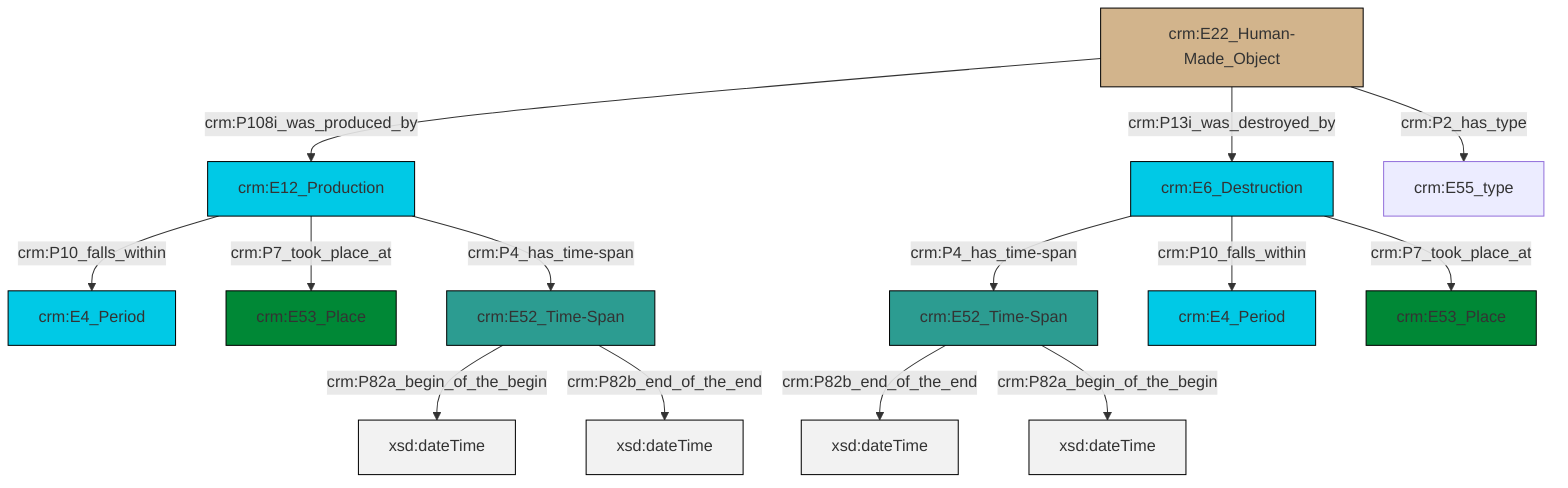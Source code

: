 graph TD
classDef Literal fill:#f2f2f2,stroke:#000000;
classDef CRM_Entity fill:#FFFFFF,stroke:#000000;
classDef Temporal_Entity fill:#00C9E6, stroke:#000000;
classDef Type fill:#E18312, stroke:#000000;
classDef Time-Span fill:#2C9C91, stroke:#000000;
classDef Appellation fill:#FFEB7F, stroke:#000000;
classDef Place fill:#008836, stroke:#000000;
classDef Persistent_Item fill:#B266B2, stroke:#000000;
classDef Conceptual_Object fill:#FFD700, stroke:#000000;
classDef Physical_Thing fill:#D2B48C, stroke:#000000;
classDef Actor fill:#f58aad, stroke:#000000;
classDef PC_Classes fill:#4ce600, stroke:#000000;
classDef Multi fill:#cccccc,stroke:#000000;

0["crm:E6_Destruction"]:::Temporal_Entity -->|crm:P4_has_time-span| 1["crm:E52_Time-Span"]:::Time-Span
2["crm:E52_Time-Span"]:::Time-Span -->|crm:P82a_begin_of_the_begin| 3[xsd:dateTime]:::Literal
2["crm:E52_Time-Span"]:::Time-Span -->|crm:P82b_end_of_the_end| 6[xsd:dateTime]:::Literal
0["crm:E6_Destruction"]:::Temporal_Entity -->|crm:P10_falls_within| 7["crm:E4_Period"]:::Temporal_Entity
8["crm:E12_Production"]:::Temporal_Entity -->|crm:P10_falls_within| 9["crm:E4_Period"]:::Temporal_Entity
0["crm:E6_Destruction"]:::Temporal_Entity -->|crm:P7_took_place_at| 12["crm:E53_Place"]:::Place
4["crm:E22_Human-Made_Object"]:::Physical_Thing -->|crm:P108i_was_produced_by| 8["crm:E12_Production"]:::Temporal_Entity
4["crm:E22_Human-Made_Object"]:::Physical_Thing -->|crm:P13i_was_destroyed_by| 0["crm:E6_Destruction"]:::Temporal_Entity
1["crm:E52_Time-Span"]:::Time-Span -->|crm:P82b_end_of_the_end| 14[xsd:dateTime]:::Literal
4["crm:E22_Human-Made_Object"]:::Physical_Thing -->|crm:P2_has_type| 17["crm:E55_type"]:::Default
8["crm:E12_Production"]:::Temporal_Entity -->|crm:P7_took_place_at| 15["crm:E53_Place"]:::Place
1["crm:E52_Time-Span"]:::Time-Span -->|crm:P82a_begin_of_the_begin| 18[xsd:dateTime]:::Literal
8["crm:E12_Production"]:::Temporal_Entity -->|crm:P4_has_time-span| 2["crm:E52_Time-Span"]:::Time-Span